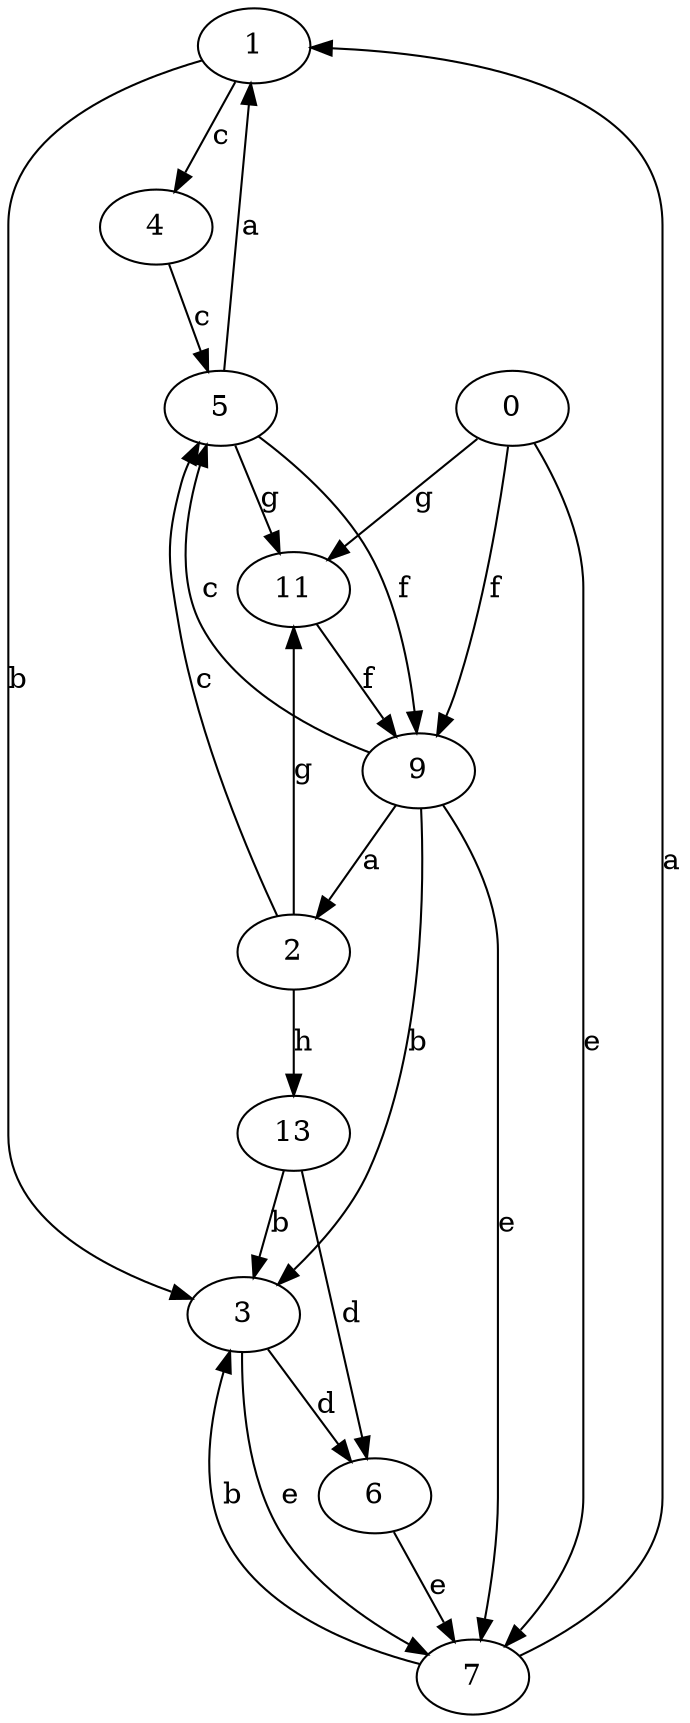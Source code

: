 strict digraph  {
1;
2;
3;
4;
5;
6;
7;
9;
0;
11;
13;
1 -> 3  [label=b];
1 -> 4  [label=c];
2 -> 5  [label=c];
2 -> 11  [label=g];
2 -> 13  [label=h];
3 -> 6  [label=d];
3 -> 7  [label=e];
4 -> 5  [label=c];
5 -> 1  [label=a];
5 -> 9  [label=f];
5 -> 11  [label=g];
6 -> 7  [label=e];
7 -> 1  [label=a];
7 -> 3  [label=b];
9 -> 2  [label=a];
9 -> 3  [label=b];
9 -> 5  [label=c];
9 -> 7  [label=e];
0 -> 7  [label=e];
0 -> 9  [label=f];
0 -> 11  [label=g];
11 -> 9  [label=f];
13 -> 3  [label=b];
13 -> 6  [label=d];
}
